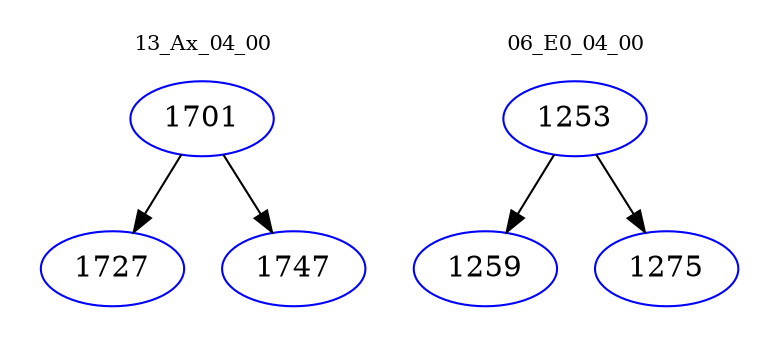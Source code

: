 digraph{
subgraph cluster_0 {
color = white
label = "13_Ax_04_00";
fontsize=10;
T0_1701 [label="1701", color="blue"]
T0_1701 -> T0_1727 [color="black"]
T0_1727 [label="1727", color="blue"]
T0_1701 -> T0_1747 [color="black"]
T0_1747 [label="1747", color="blue"]
}
subgraph cluster_1 {
color = white
label = "06_E0_04_00";
fontsize=10;
T1_1253 [label="1253", color="blue"]
T1_1253 -> T1_1259 [color="black"]
T1_1259 [label="1259", color="blue"]
T1_1253 -> T1_1275 [color="black"]
T1_1275 [label="1275", color="blue"]
}
}
